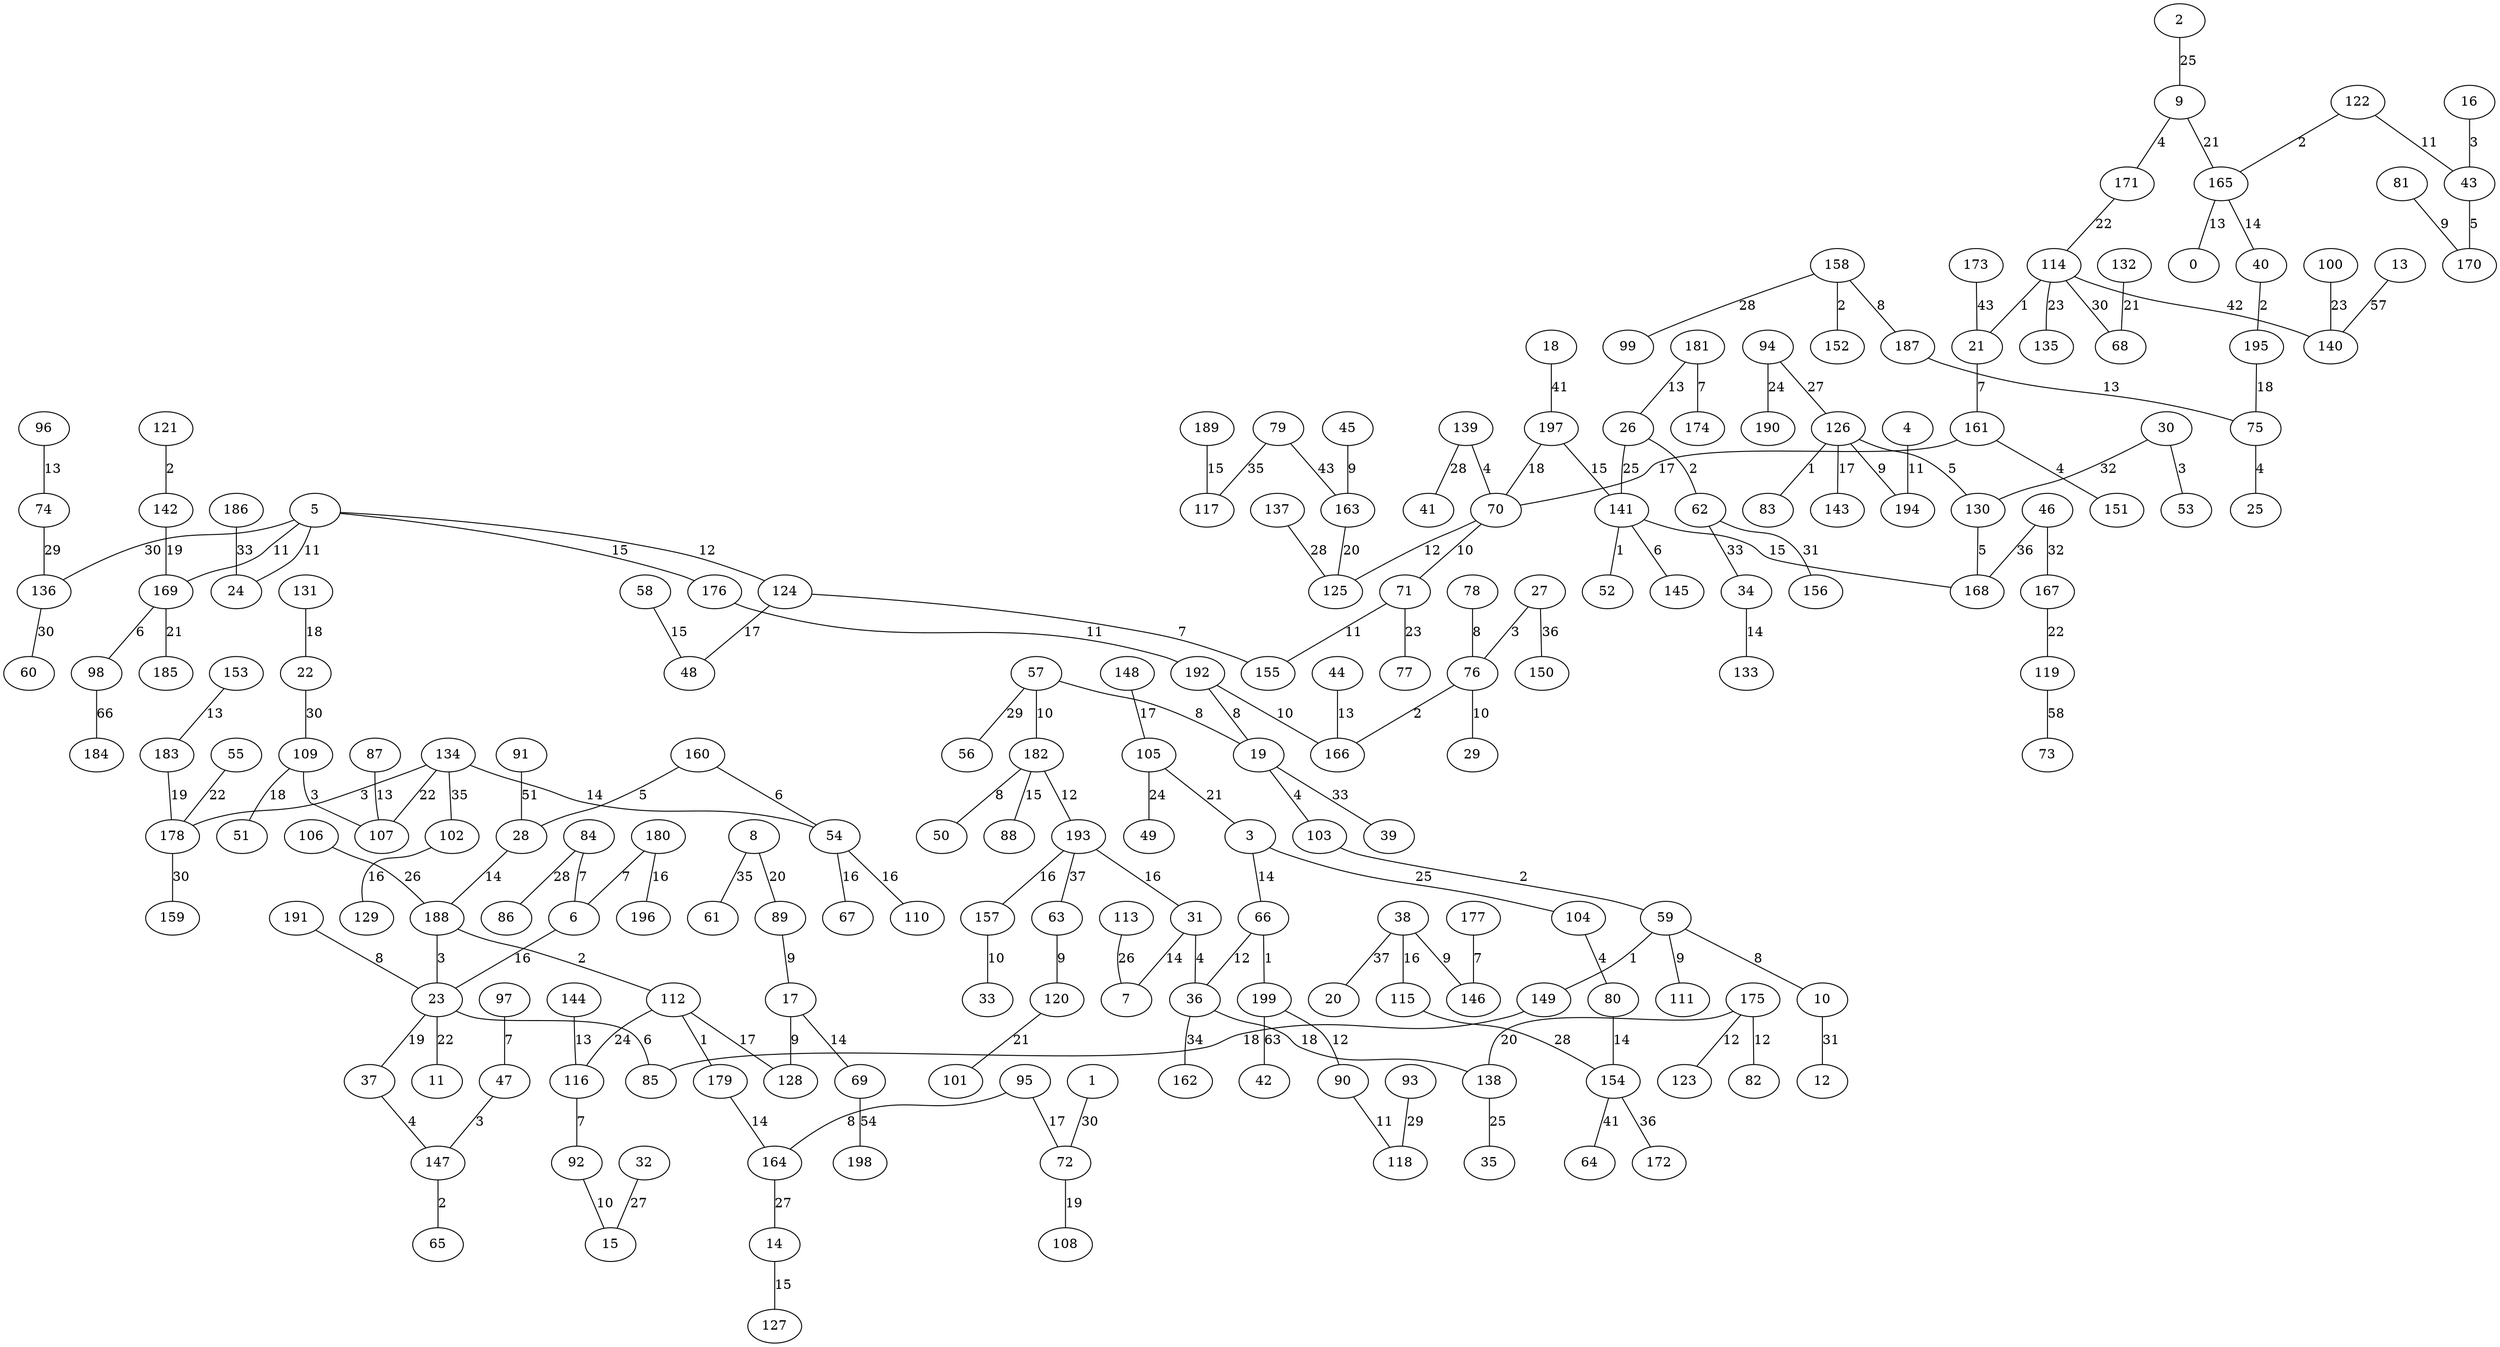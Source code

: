 graph G {
    "0" [label="0"];
    "1" [label="1"];
    "2" [label="2"];
    "3" [label="3"];
    "4" [label="4"];
    "5" [label="5"];
    "6" [label="6"];
    "7" [label="7"];
    "8" [label="8"];
    "9" [label="9"];
    "10" [label="10"];
    "11" [label="11"];
    "12" [label="12"];
    "13" [label="13"];
    "14" [label="14"];
    "15" [label="15"];
    "16" [label="16"];
    "17" [label="17"];
    "18" [label="18"];
    "19" [label="19"];
    "20" [label="20"];
    "21" [label="21"];
    "22" [label="22"];
    "23" [label="23"];
    "24" [label="24"];
    "25" [label="25"];
    "26" [label="26"];
    "27" [label="27"];
    "28" [label="28"];
    "29" [label="29"];
    "30" [label="30"];
    "31" [label="31"];
    "32" [label="32"];
    "33" [label="33"];
    "34" [label="34"];
    "35" [label="35"];
    "36" [label="36"];
    "37" [label="37"];
    "38" [label="38"];
    "39" [label="39"];
    "40" [label="40"];
    "41" [label="41"];
    "42" [label="42"];
    "43" [label="43"];
    "44" [label="44"];
    "45" [label="45"];
    "46" [label="46"];
    "47" [label="47"];
    "48" [label="48"];
    "49" [label="49"];
    "50" [label="50"];
    "51" [label="51"];
    "52" [label="52"];
    "53" [label="53"];
    "54" [label="54"];
    "55" [label="55"];
    "56" [label="56"];
    "57" [label="57"];
    "58" [label="58"];
    "59" [label="59"];
    "60" [label="60"];
    "61" [label="61"];
    "62" [label="62"];
    "63" [label="63"];
    "64" [label="64"];
    "65" [label="65"];
    "66" [label="66"];
    "67" [label="67"];
    "68" [label="68"];
    "69" [label="69"];
    "70" [label="70"];
    "71" [label="71"];
    "72" [label="72"];
    "73" [label="73"];
    "74" [label="74"];
    "75" [label="75"];
    "76" [label="76"];
    "77" [label="77"];
    "78" [label="78"];
    "79" [label="79"];
    "80" [label="80"];
    "81" [label="81"];
    "82" [label="82"];
    "83" [label="83"];
    "84" [label="84"];
    "85" [label="85"];
    "86" [label="86"];
    "87" [label="87"];
    "88" [label="88"];
    "89" [label="89"];
    "90" [label="90"];
    "91" [label="91"];
    "92" [label="92"];
    "93" [label="93"];
    "94" [label="94"];
    "95" [label="95"];
    "96" [label="96"];
    "97" [label="97"];
    "98" [label="98"];
    "99" [label="99"];
    "100" [label="100"];
    "101" [label="101"];
    "102" [label="102"];
    "103" [label="103"];
    "104" [label="104"];
    "105" [label="105"];
    "106" [label="106"];
    "107" [label="107"];
    "108" [label="108"];
    "109" [label="109"];
    "110" [label="110"];
    "111" [label="111"];
    "112" [label="112"];
    "113" [label="113"];
    "114" [label="114"];
    "115" [label="115"];
    "116" [label="116"];
    "117" [label="117"];
    "118" [label="118"];
    "119" [label="119"];
    "120" [label="120"];
    "121" [label="121"];
    "122" [label="122"];
    "123" [label="123"];
    "124" [label="124"];
    "125" [label="125"];
    "126" [label="126"];
    "127" [label="127"];
    "128" [label="128"];
    "129" [label="129"];
    "130" [label="130"];
    "131" [label="131"];
    "132" [label="132"];
    "133" [label="133"];
    "134" [label="134"];
    "135" [label="135"];
    "136" [label="136"];
    "137" [label="137"];
    "138" [label="138"];
    "139" [label="139"];
    "140" [label="140"];
    "141" [label="141"];
    "142" [label="142"];
    "143" [label="143"];
    "144" [label="144"];
    "145" [label="145"];
    "146" [label="146"];
    "147" [label="147"];
    "148" [label="148"];
    "149" [label="149"];
    "150" [label="150"];
    "151" [label="151"];
    "152" [label="152"];
    "153" [label="153"];
    "154" [label="154"];
    "155" [label="155"];
    "156" [label="156"];
    "157" [label="157"];
    "158" [label="158"];
    "159" [label="159"];
    "160" [label="160"];
    "161" [label="161"];
    "162" [label="162"];
    "163" [label="163"];
    "164" [label="164"];
    "165" [label="165"];
    "166" [label="166"];
    "167" [label="167"];
    "168" [label="168"];
    "169" [label="169"];
    "170" [label="170"];
    "171" [label="171"];
    "172" [label="172"];
    "173" [label="173"];
    "174" [label="174"];
    "175" [label="175"];
    "176" [label="176"];
    "177" [label="177"];
    "178" [label="178"];
    "179" [label="179"];
    "180" [label="180"];
    "181" [label="181"];
    "182" [label="182"];
    "183" [label="183"];
    "184" [label="184"];
    "185" [label="185"];
    "186" [label="186"];
    "187" [label="187"];
    "188" [label="188"];
    "189" [label="189"];
    "190" [label="190"];
    "191" [label="191"];
    "192" [label="192"];
    "193" [label="193"];
    "194" [label="194"];
    "195" [label="195"];
    "196" [label="196"];
    "197" [label="197"];
    "198" [label="198"];
    "199" [label="199"];
    "98" -- "184" [label="66", color=black];
    "199" -- "42" [label="63", color=black];
    "119" -- "73" [label="58", color=black];
    "13" -- "140" [label="57", color=black];
    "69" -- "198" [label="54", color=black];
    "91" -- "28" [label="51", color=black];
    "79" -- "163" [label="43", color=black];
    "173" -- "21" [label="43", color=black];
    "114" -- "140" [label="42", color=black];
    "18" -- "197" [label="41", color=black];
    "154" -- "64" [label="41", color=black];
    "38" -- "20" [label="37", color=black];
    "193" -- "63" [label="37", color=black];
    "27" -- "150" [label="36", color=black];
    "46" -- "168" [label="36", color=black];
    "154" -- "172" [label="36", color=black];
    "8" -- "61" [label="35", color=black];
    "79" -- "117" [label="35", color=black];
    "134" -- "102" [label="35", color=black];
    "36" -- "162" [label="34", color=black];
    "19" -- "39" [label="33", color=black];
    "62" -- "34" [label="33", color=black];
    "186" -- "24" [label="33", color=black];
    "30" -- "130" [label="32", color=black];
    "46" -- "167" [label="32", color=black];
    "10" -- "12" [label="31", color=black];
    "62" -- "156" [label="31", color=black];
    "1" -- "72" [label="30", color=black];
    "5" -- "136" [label="30", color=black];
    "22" -- "109" [label="30", color=black];
    "114" -- "68" [label="30", color=black];
    "136" -- "60" [label="30", color=black];
    "178" -- "159" [label="30", color=black];
    "57" -- "56" [label="29", color=black];
    "74" -- "136" [label="29", color=black];
    "93" -- "118" [label="29", color=black];
    "84" -- "86" [label="28", color=black];
    "115" -- "154" [label="28", color=black];
    "137" -- "125" [label="28", color=black];
    "139" -- "41" [label="28", color=black];
    "158" -- "99" [label="28", color=black];
    "32" -- "15" [label="27", color=black];
    "94" -- "126" [label="27", color=black];
    "164" -- "14" [label="27", color=black];
    "106" -- "188" [label="26", color=black];
    "113" -- "7" [label="26", color=black];
    "2" -- "9" [label="25", color=black];
    "3" -- "104" [label="25", color=black];
    "26" -- "141" [label="25", color=black];
    "138" -- "35" [label="25", color=black];
    "94" -- "190" [label="24", color=black];
    "105" -- "49" [label="24", color=black];
    "112" -- "116" [label="24", color=black];
    "71" -- "77" [label="23", color=black];
    "100" -- "140" [label="23", color=black];
    "114" -- "135" [label="23", color=black];
    "23" -- "11" [label="22", color=black];
    "55" -- "178" [label="22", color=black];
    "134" -- "107" [label="22", color=black];
    "167" -- "119" [label="22", color=black];
    "171" -- "114" [label="22", color=black];
    "9" -- "165" [label="21", color=black];
    "105" -- "3" [label="21", color=black];
    "120" -- "101" [label="21", color=black];
    "132" -- "68" [label="21", color=black];
    "169" -- "185" [label="21", color=black];
    "8" -- "89" [label="20", color=black];
    "163" -- "125" [label="20", color=black];
    "175" -- "138" [label="20", color=black];
    "23" -- "37" [label="19", color=black];
    "72" -- "108" [label="19", color=black];
    "142" -- "169" [label="19", color=black];
    "183" -- "178" [label="19", color=black];
    "36" -- "138" [label="18", color=black];
    "109" -- "51" [label="18", color=black];
    "131" -- "22" [label="18", color=black];
    "149" -- "85" [label="18", color=black];
    "195" -- "75" [label="18", color=black];
    "197" -- "70" [label="18", color=black];
    "95" -- "72" [label="17", color=black];
    "112" -- "128" [label="17", color=black];
    "124" -- "48" [label="17", color=black];
    "126" -- "143" [label="17", color=black];
    "148" -- "105" [label="17", color=black];
    "161" -- "70" [label="17", color=black];
    "6" -- "23" [label="16", color=black];
    "38" -- "115" [label="16", color=black];
    "54" -- "67" [label="16", color=black];
    "54" -- "110" [label="16", color=black];
    "102" -- "129" [label="16", color=black];
    "180" -- "196" [label="16", color=black];
    "193" -- "31" [label="16", color=black];
    "193" -- "157" [label="16", color=black];
    "5" -- "176" [label="15", color=black];
    "14" -- "127" [label="15", color=black];
    "58" -- "48" [label="15", color=black];
    "141" -- "168" [label="15", color=black];
    "182" -- "88" [label="15", color=black];
    "189" -- "117" [label="15", color=black];
    "197" -- "141" [label="15", color=black];
    "3" -- "66" [label="14", color=black];
    "17" -- "69" [label="14", color=black];
    "28" -- "188" [label="14", color=black];
    "31" -- "7" [label="14", color=black];
    "34" -- "133" [label="14", color=black];
    "80" -- "154" [label="14", color=black];
    "134" -- "54" [label="14", color=black];
    "165" -- "40" [label="14", color=black];
    "179" -- "164" [label="14", color=black];
    "44" -- "166" [label="13", color=black];
    "87" -- "107" [label="13", color=black];
    "96" -- "74" [label="13", color=black];
    "144" -- "116" [label="13", color=black];
    "153" -- "183" [label="13", color=black];
    "165" -- "0" [label="13", color=black];
    "181" -- "26" [label="13", color=black];
    "187" -- "75" [label="13", color=black];
    "5" -- "124" [label="12", color=black];
    "66" -- "36" [label="12", color=black];
    "70" -- "125" [label="12", color=black];
    "175" -- "82" [label="12", color=black];
    "175" -- "123" [label="12", color=black];
    "182" -- "193" [label="12", color=black];
    "199" -- "90" [label="12", color=black];
    "4" -- "194" [label="11", color=black];
    "5" -- "24" [label="11", color=black];
    "5" -- "169" [label="11", color=black];
    "71" -- "155" [label="11", color=black];
    "90" -- "118" [label="11", color=black];
    "122" -- "43" [label="11", color=black];
    "176" -- "192" [label="11", color=black];
    "57" -- "182" [label="10", color=black];
    "70" -- "71" [label="10", color=black];
    "76" -- "29" [label="10", color=black];
    "92" -- "15" [label="10", color=black];
    "157" -- "33" [label="10", color=black];
    "192" -- "166" [label="10", color=black];
    "17" -- "128" [label="9", color=black];
    "38" -- "146" [label="9", color=black];
    "45" -- "163" [label="9", color=black];
    "59" -- "111" [label="9", color=black];
    "63" -- "120" [label="9", color=black];
    "81" -- "170" [label="9", color=black];
    "89" -- "17" [label="9", color=black];
    "126" -- "194" [label="9", color=black];
    "57" -- "19" [label="8", color=black];
    "59" -- "10" [label="8", color=black];
    "78" -- "76" [label="8", color=black];
    "95" -- "164" [label="8", color=black];
    "158" -- "187" [label="8", color=black];
    "182" -- "50" [label="8", color=black];
    "191" -- "23" [label="8", color=black];
    "192" -- "19" [label="8", color=black];
    "21" -- "161" [label="7", color=black];
    "84" -- "6" [label="7", color=black];
    "97" -- "47" [label="7", color=black];
    "116" -- "92" [label="7", color=black];
    "124" -- "155" [label="7", color=black];
    "177" -- "146" [label="7", color=black];
    "180" -- "6" [label="7", color=black];
    "181" -- "174" [label="7", color=black];
    "23" -- "85" [label="6", color=black];
    "141" -- "145" [label="6", color=black];
    "160" -- "54" [label="6", color=black];
    "169" -- "98" [label="6", color=black];
    "43" -- "170" [label="5", color=black];
    "126" -- "130" [label="5", color=black];
    "130" -- "168" [label="5", color=black];
    "160" -- "28" [label="5", color=black];
    "9" -- "171" [label="4", color=black];
    "19" -- "103" [label="4", color=black];
    "31" -- "36" [label="4", color=black];
    "37" -- "147" [label="4", color=black];
    "75" -- "25" [label="4", color=black];
    "104" -- "80" [label="4", color=black];
    "139" -- "70" [label="4", color=black];
    "161" -- "151" [label="4", color=black];
    "16" -- "43" [label="3", color=black];
    "27" -- "76" [label="3", color=black];
    "30" -- "53" [label="3", color=black];
    "47" -- "147" [label="3", color=black];
    "109" -- "107" [label="3", color=black];
    "134" -- "178" [label="3", color=black];
    "188" -- "23" [label="3", color=black];
    "26" -- "62" [label="2", color=black];
    "40" -- "195" [label="2", color=black];
    "76" -- "166" [label="2", color=black];
    "103" -- "59" [label="2", color=black];
    "121" -- "142" [label="2", color=black];
    "122" -- "165" [label="2", color=black];
    "147" -- "65" [label="2", color=black];
    "158" -- "152" [label="2", color=black];
    "188" -- "112" [label="2", color=black];
    "59" -- "149" [label="1", color=black];
    "66" -- "199" [label="1", color=black];
    "112" -- "179" [label="1", color=black];
    "114" -- "21" [label="1", color=black];
    "126" -- "83" [label="1", color=black];
    "141" -- "52" [label="1", color=black];
}
